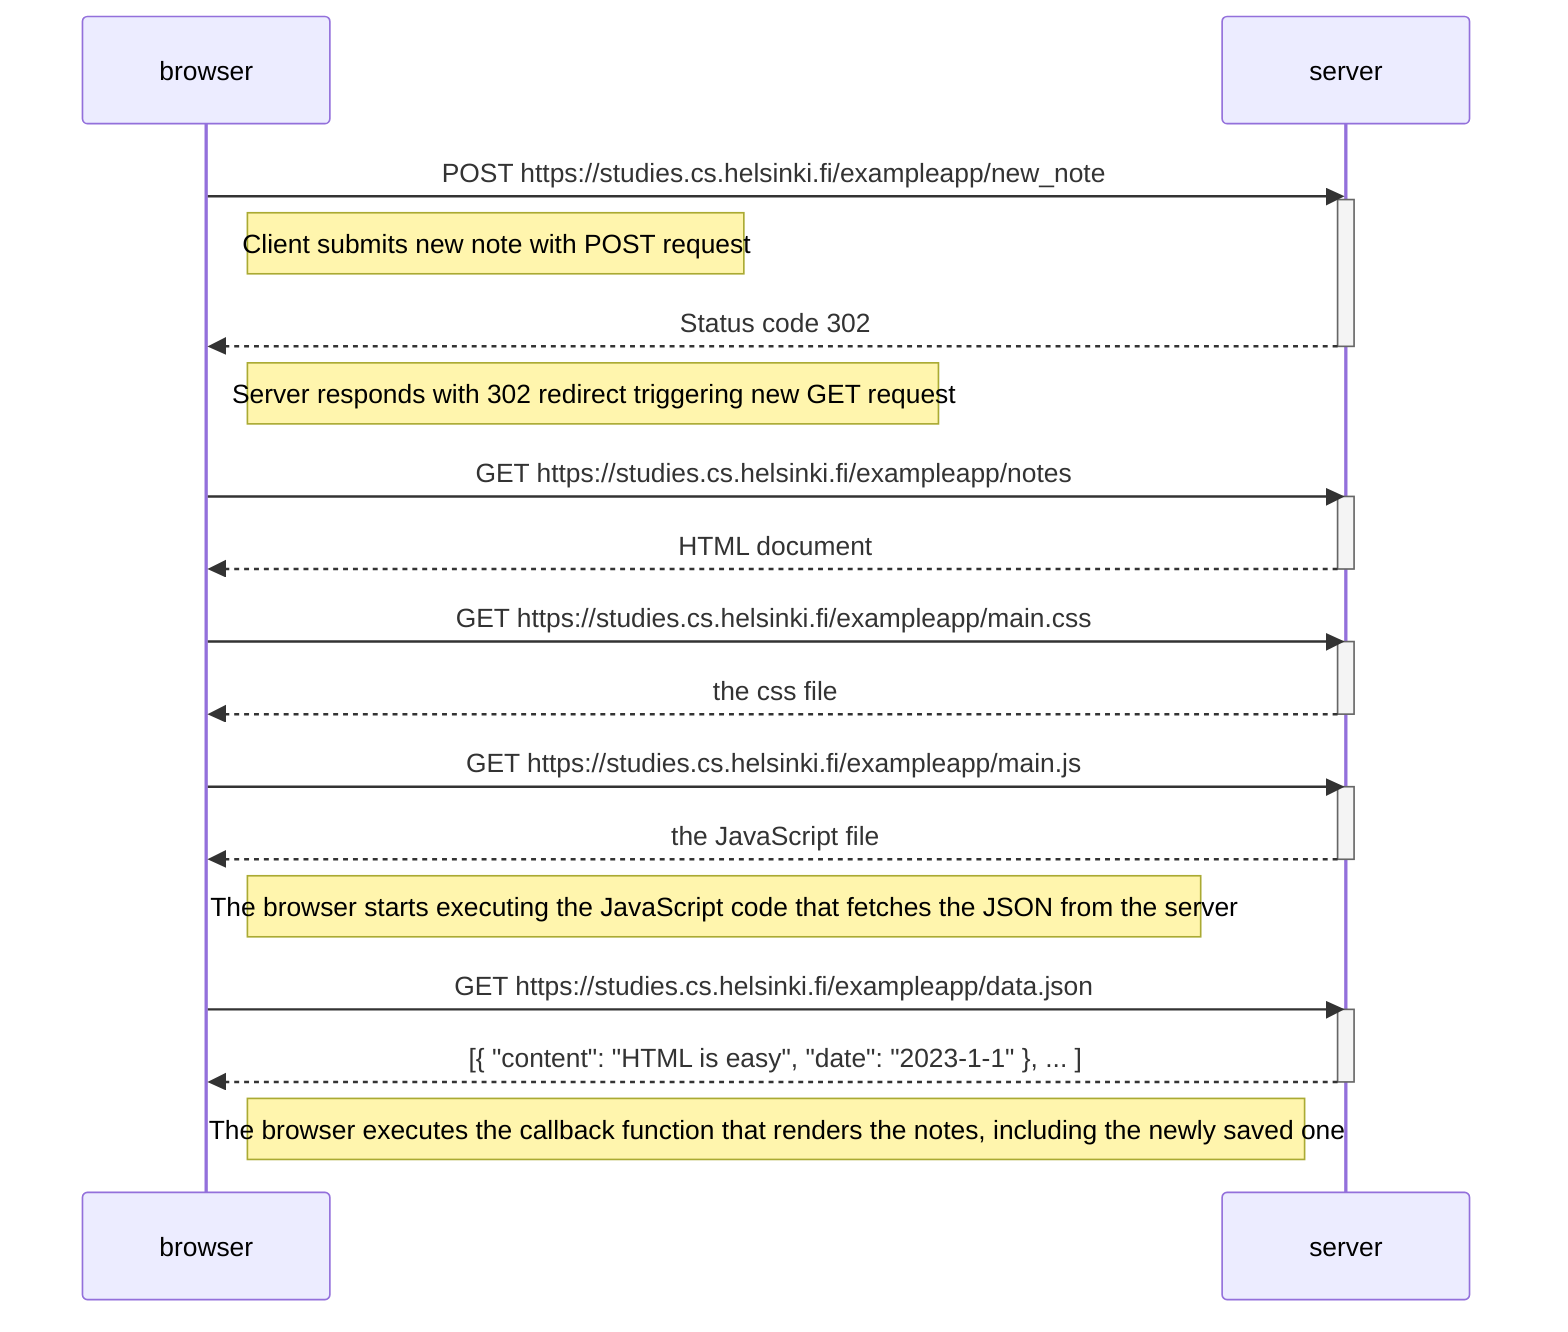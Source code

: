sequenceDiagram
    participant browser
    participant server

    browser->>server: POST https://studies.cs.helsinki.fi/exampleapp/new_note
    activate server
    Note right of browser: Client submits new note with POST request
    server-->>browser: Status code 302
    deactivate server
    Note right of browser: Server responds with 302 redirect triggering new GET request
    

    browser->>server: GET https://studies.cs.helsinki.fi/exampleapp/notes
    activate server
    server-->>browser: HTML document
    deactivate server

    browser->>server: GET https://studies.cs.helsinki.fi/exampleapp/main.css
    activate server
    server-->>browser: the css file
    deactivate server

    browser->>server: GET https://studies.cs.helsinki.fi/exampleapp/main.js
    activate server
    server-->>browser: the JavaScript file
    deactivate server

    Note right of browser: The browser starts executing the JavaScript code that fetches the JSON from the server

    browser->>server: GET https://studies.cs.helsinki.fi/exampleapp/data.json
    activate server
    server-->>browser: [{ "content": "HTML is easy", "date": "2023-1-1" }, ... ]
    deactivate server

    Note right of browser: The browser executes the callback function that renders the notes, including the newly saved one